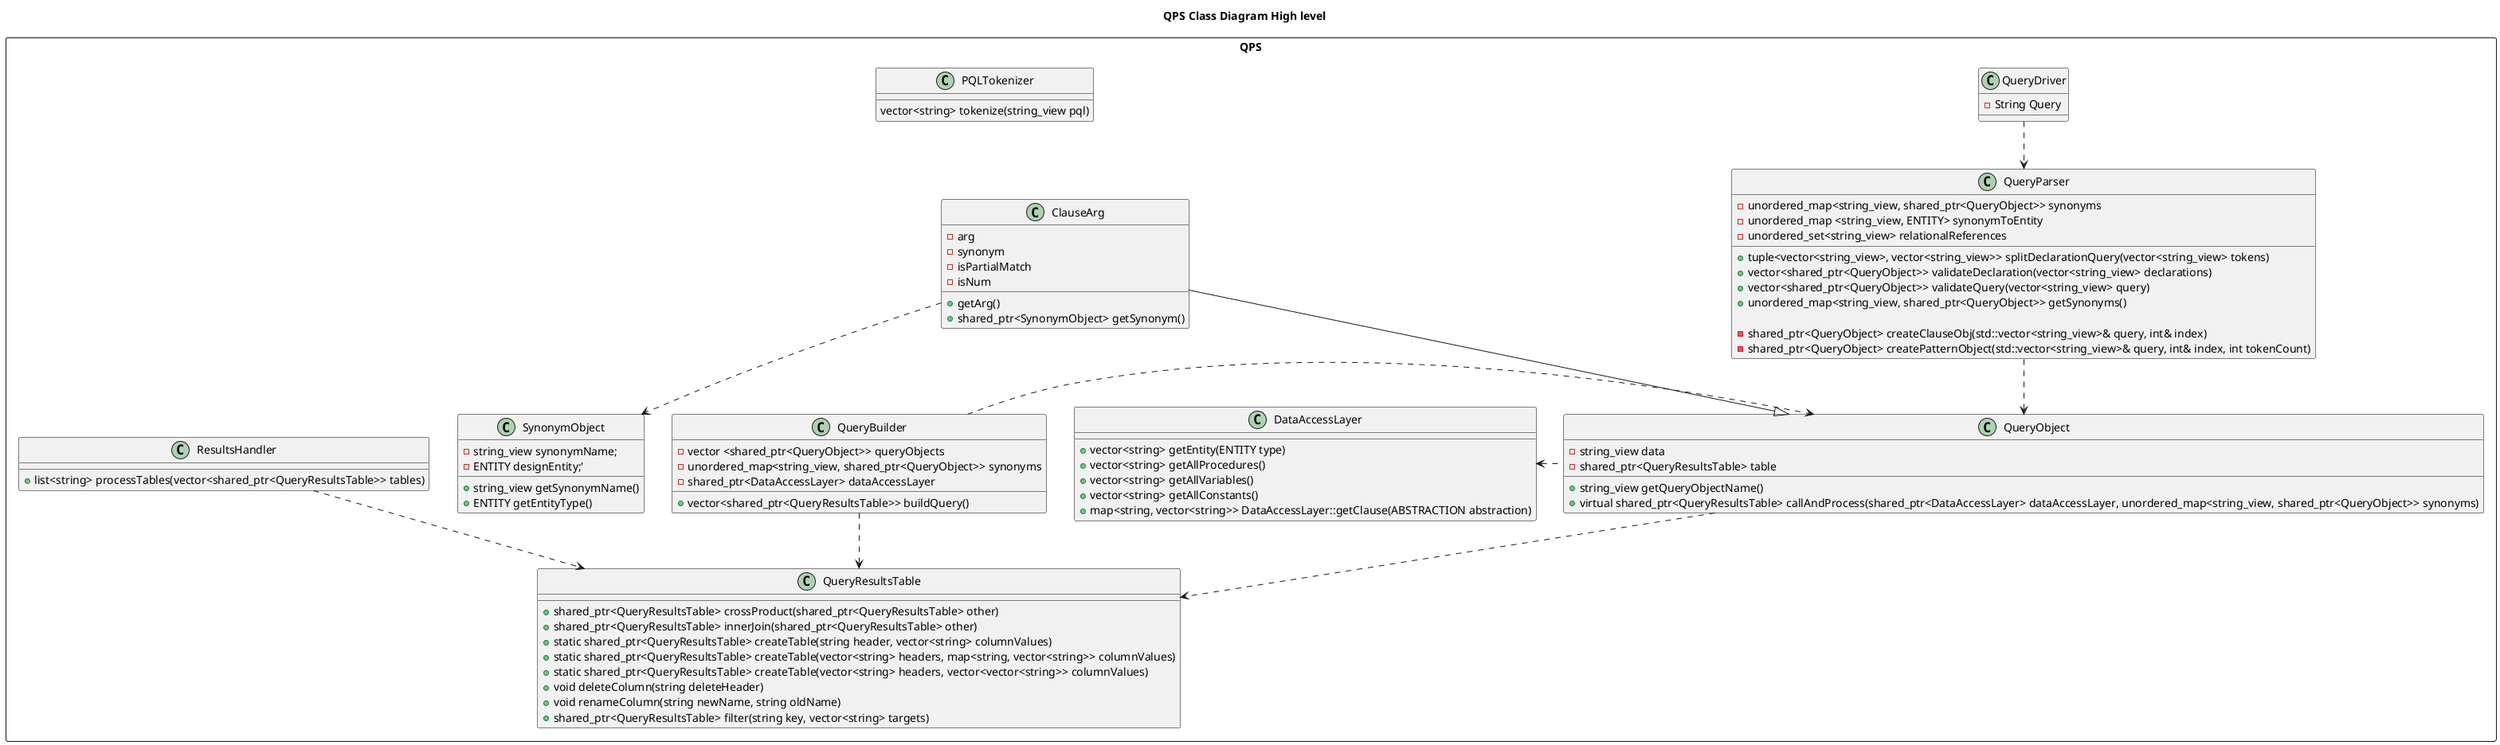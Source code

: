 @startuml
' !include ../style.puml
skinparam ClassFontColor #000000
skinparam ClassBorderColor #000000

title QPS Class Diagram High level

' package QueryProcessingSubsystem <<Rectangle>> {
    
' }
' Class Tokens {
        
' }
package QPS <<Rectangle>> {
    'Tokenizes the query'
    ' Class Tokenizer {
    '     vector<Tokens> tokens
    ' }
    'Represents the different types of tokens'
    
    Class QueryDriver {
        -String Query
    }

    Class PQLTokenizer {
        vector<string> tokenize(string_view pql)
    }

    Class QueryResultsTable {
        +shared_ptr<QueryResultsTable> crossProduct(shared_ptr<QueryResultsTable> other) 
        +shared_ptr<QueryResultsTable> innerJoin(shared_ptr<QueryResultsTable> other)
        +static shared_ptr<QueryResultsTable> createTable(string header, vector<string> columnValues)
        +static shared_ptr<QueryResultsTable> createTable(vector<string> headers, map<string, vector<string>> columnValues)
        +static shared_ptr<QueryResultsTable> createTable(vector<string> headers, vector<vector<string>> columnValues)
        +void deleteColumn(string deleteHeader)
        +void renameColumn(string newName, string oldName)
        +shared_ptr<QueryResultsTable> filter(string key, vector<string> targets)
    }


    'Converts the Tokens into Query Object'
    Class QueryParser {
        -unordered_map<string_view, shared_ptr<QueryObject>> synonyms
        -unordered_map <string_view, ENTITY> synonymToEntity
        -unordered_set<string_view> relationalReferences

        +tuple<vector<string_view>, vector<string_view>> splitDeclarationQuery(vector<string_view> tokens)
        +vector<shared_ptr<QueryObject>> validateDeclaration(vector<string_view> declarations)
        +vector<shared_ptr<QueryObject>> validateQuery(vector<string_view> query)
        +unordered_map<string_view, shared_ptr<QueryObject>> getSynonyms()
        
        -shared_ptr<QueryObject> createClauseObj(std::vector<string_view>& query, int& index)
        -shared_ptr<QueryObject> createPatternObject(std::vector<string_view>& query, int& index, int tokenCount)
        
    }

    'AST representation of tokens'
    ' Class AST'

    'Holds the info needed to request the PKB'
    Class QueryObject {
        -string_view data
        -shared_ptr<QueryResultsTable> table
        +string_view getQueryObjectName() 
        +virtual shared_ptr<QueryResultsTable> callAndProcess(shared_ptr<DataAccessLayer> dataAccessLayer, unordered_map<string_view, shared_ptr<QueryObject>> synonyms)

    }

    Class ClauseArg {
        -arg
        -synonym
        -isPartialMatch
        -isNum
        +getArg()
        +shared_ptr<SynonymObject> getSynonym()
    }

    Class SynonymObject {
        -string_view synonymName;
	    -ENTITY designEntity;'
        +string_view getSynonymName()
        +ENTITY getEntityType()
    }
    
    'builds the query based on Query Object (which API calls to make to PKB)'
    Class QueryBuilder {
        -vector <shared_ptr<QueryObject>> queryObjects
        -unordered_map<string_view, shared_ptr<QueryObject>> synonyms
        -shared_ptr<DataAccessLayer> dataAccessLayer

        +vector<shared_ptr<QueryResultsTable>> buildQuery()
    }
    'Handles return values from PKB'
    Class ResultsHandler {
        +list<string> processTables(vector<shared_ptr<QueryResultsTable>> tables)
    }

    'Talks to PKB'
    Class DataAccessLayer {
        
        +vector<string> getEntity(ENTITY type)
        +vector<string> getAllProcedures()
        +vector<string> getAllVariables()
        +vector<string> getAllConstants()
        +map<string, vector<string>> DataAccessLayer::getClause(ABSTRACTION abstraction)

    }

    

}



QueryParser .down.> QueryObject
QueryObject .left.> DataAccessLayer
QueryBuilder .right.> QueryObject
QueryDriver ..> QueryParser
ClauseArg ..> SynonymObject
ClauseArg --|> QueryObject
ResultsHandler ..> QueryResultsTable
QueryBuilder ..> QueryResultsTable
QueryObject ..> QueryResultsTable
' QueryProcessingSubsystem -down-> QPS
' Clauses -up-|> QueryEvaluator

@end
